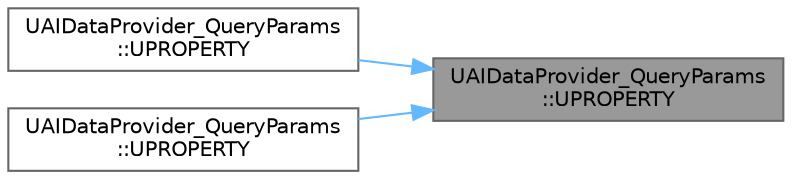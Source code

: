digraph "UAIDataProvider_QueryParams::UPROPERTY"
{
 // INTERACTIVE_SVG=YES
 // LATEX_PDF_SIZE
  bgcolor="transparent";
  edge [fontname=Helvetica,fontsize=10,labelfontname=Helvetica,labelfontsize=10];
  node [fontname=Helvetica,fontsize=10,shape=box,height=0.2,width=0.4];
  rankdir="RL";
  Node1 [id="Node000001",label="UAIDataProvider_QueryParams\l::UPROPERTY",height=0.2,width=0.4,color="gray40", fillcolor="grey60", style="filled", fontcolor="black",tooltip="Arbitrary name this query parameter will be exposed as to outside world (like BT nodes)"];
  Node1 -> Node2 [id="edge1_Node000001_Node000002",dir="back",color="steelblue1",style="solid",tooltip=" "];
  Node2 [id="Node000002",label="UAIDataProvider_QueryParams\l::UPROPERTY",height=0.2,width=0.4,color="grey40", fillcolor="white", style="filled",URL="$d1/d46/classUAIDataProvider__QueryParams.html#a11f36f681b47ce4b06e4bac0e16952de",tooltip=" "];
  Node1 -> Node3 [id="edge2_Node000001_Node000003",dir="back",color="steelblue1",style="solid",tooltip=" "];
  Node3 [id="Node000003",label="UAIDataProvider_QueryParams\l::UPROPERTY",height=0.2,width=0.4,color="grey40", fillcolor="white", style="filled",URL="$d1/d46/classUAIDataProvider__QueryParams.html#a89ad4ecc2a3ca4620d0a089aaa5de433",tooltip=" "];
}
